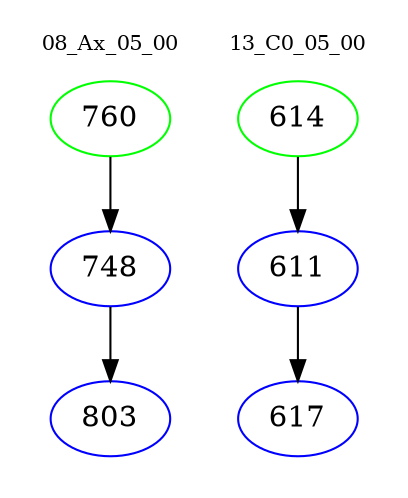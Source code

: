 digraph{
subgraph cluster_0 {
color = white
label = "08_Ax_05_00";
fontsize=10;
T0_760 [label="760", color="green"]
T0_760 -> T0_748 [color="black"]
T0_748 [label="748", color="blue"]
T0_748 -> T0_803 [color="black"]
T0_803 [label="803", color="blue"]
}
subgraph cluster_1 {
color = white
label = "13_C0_05_00";
fontsize=10;
T1_614 [label="614", color="green"]
T1_614 -> T1_611 [color="black"]
T1_611 [label="611", color="blue"]
T1_611 -> T1_617 [color="black"]
T1_617 [label="617", color="blue"]
}
}
